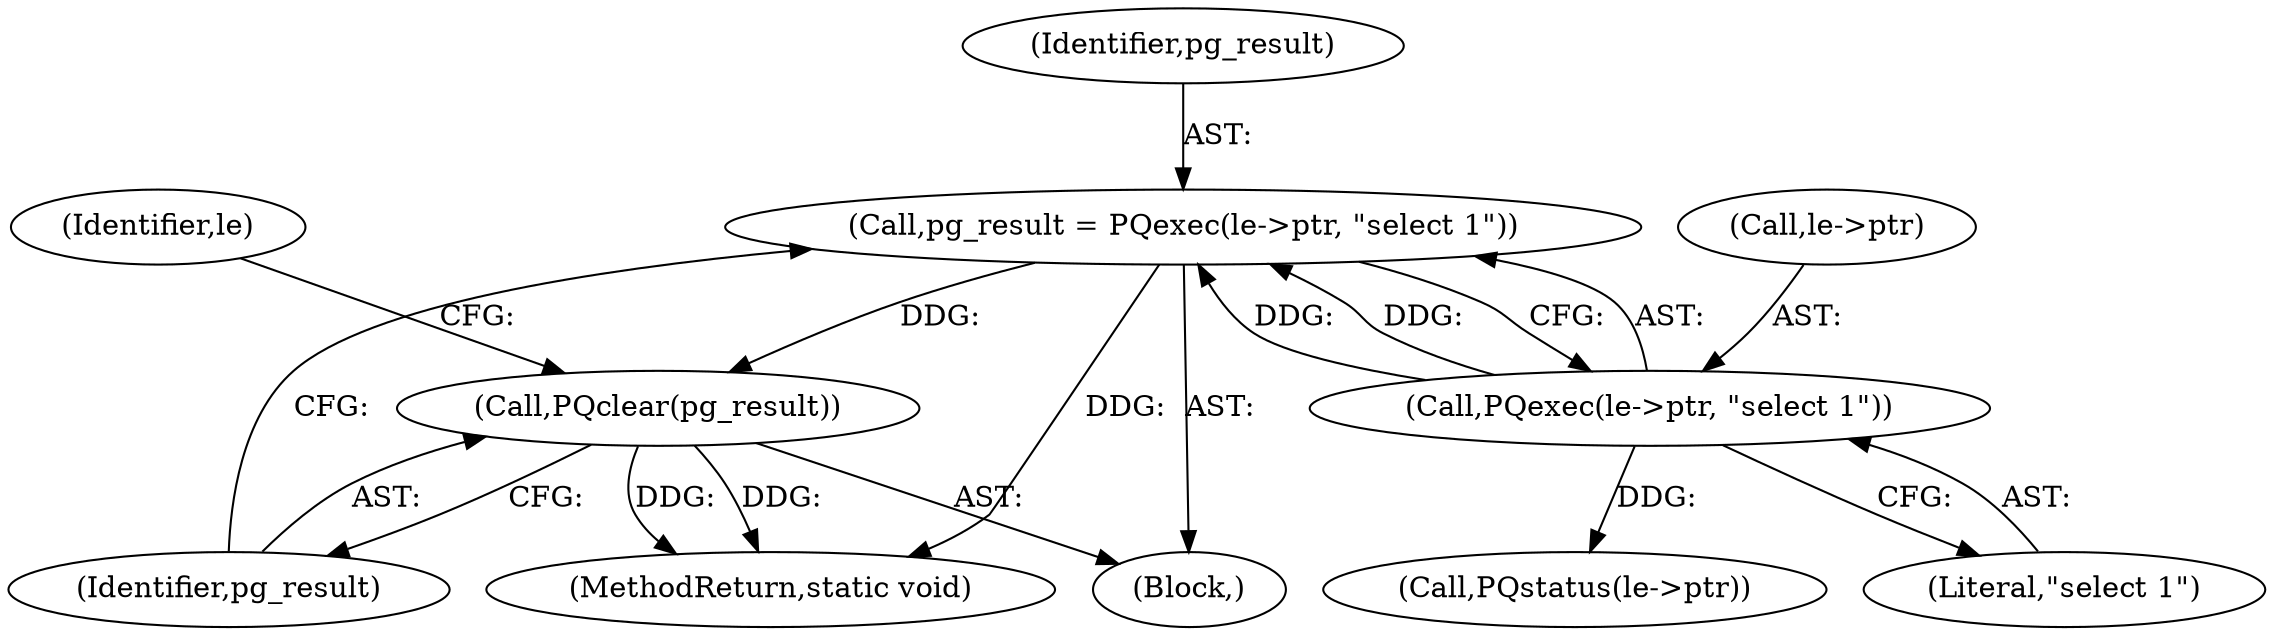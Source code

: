 digraph "0_php_4435b9142ff9813845d5c97ab29a5d637bedb257_5@API" {
"1000645" [label="(Call,pg_result = PQexec(le->ptr, \"select 1\"))"];
"1000647" [label="(Call,PQexec(le->ptr, \"select 1\"))"];
"1000652" [label="(Call,PQclear(pg_result))"];
"1000652" [label="(Call,PQclear(pg_result))"];
"1000653" [label="(Identifier,pg_result)"];
"1000651" [label="(Literal,\"select 1\")"];
"1000646" [label="(Identifier,pg_result)"];
"1000648" [label="(Call,le->ptr)"];
"1000656" [label="(Call,PQstatus(le->ptr))"];
"1000962" [label="(MethodReturn,static void)"];
"1000643" [label="(Block,)"];
"1000658" [label="(Identifier,le)"];
"1000647" [label="(Call,PQexec(le->ptr, \"select 1\"))"];
"1000645" [label="(Call,pg_result = PQexec(le->ptr, \"select 1\"))"];
"1000645" -> "1000643"  [label="AST: "];
"1000645" -> "1000647"  [label="CFG: "];
"1000646" -> "1000645"  [label="AST: "];
"1000647" -> "1000645"  [label="AST: "];
"1000653" -> "1000645"  [label="CFG: "];
"1000645" -> "1000962"  [label="DDG: "];
"1000647" -> "1000645"  [label="DDG: "];
"1000647" -> "1000645"  [label="DDG: "];
"1000645" -> "1000652"  [label="DDG: "];
"1000647" -> "1000651"  [label="CFG: "];
"1000648" -> "1000647"  [label="AST: "];
"1000651" -> "1000647"  [label="AST: "];
"1000647" -> "1000656"  [label="DDG: "];
"1000652" -> "1000643"  [label="AST: "];
"1000652" -> "1000653"  [label="CFG: "];
"1000653" -> "1000652"  [label="AST: "];
"1000658" -> "1000652"  [label="CFG: "];
"1000652" -> "1000962"  [label="DDG: "];
"1000652" -> "1000962"  [label="DDG: "];
}
